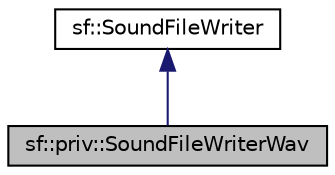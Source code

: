 digraph "sf::priv::SoundFileWriterWav"
{
 // LATEX_PDF_SIZE
  edge [fontname="Helvetica",fontsize="10",labelfontname="Helvetica",labelfontsize="10"];
  node [fontname="Helvetica",fontsize="10",shape=record];
  Node1 [label="sf::priv::SoundFileWriterWav",height=0.2,width=0.4,color="black", fillcolor="grey75", style="filled", fontcolor="black",tooltip="Implementation of sound file writer that handles wav files."];
  Node2 -> Node1 [dir="back",color="midnightblue",fontsize="10",style="solid",fontname="Helvetica"];
  Node2 [label="sf::SoundFileWriter",height=0.2,width=0.4,color="black", fillcolor="white", style="filled",URL="$d8/de4/classsf_1_1SoundFileWriter.html",tooltip="Abstract base class for sound file encoding."];
}
